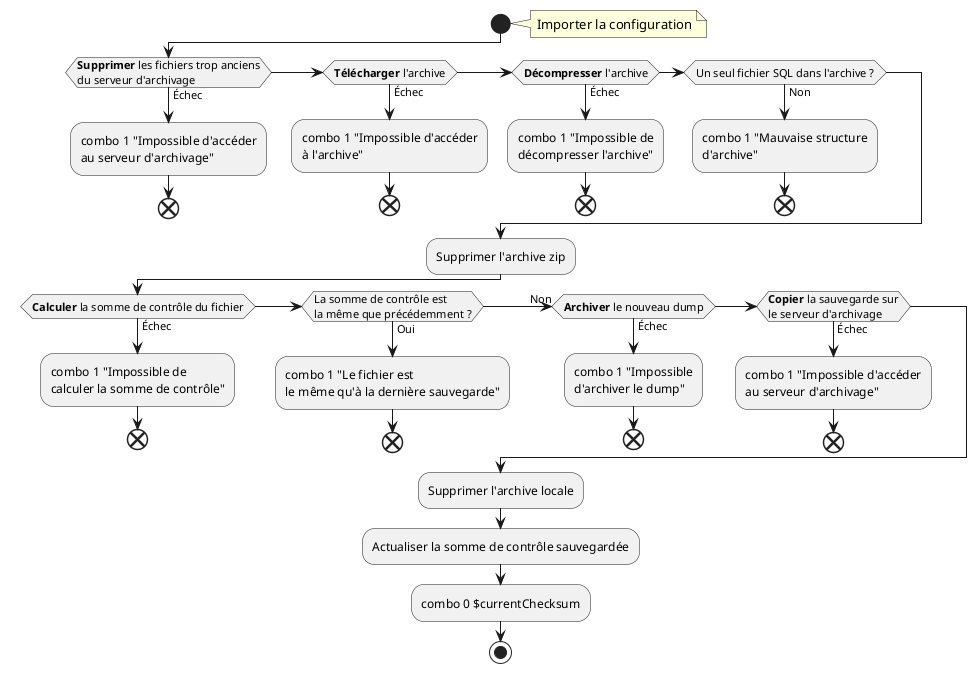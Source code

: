 @startuml

'!pragma useVerticalIf on
skinparam ConditionEndStyle hline

start
note right: Importer la configuration

if (**Supprimer** les fichiers trop anciens
du serveur d'archivage) then (Échec)
    :combo 1 "Impossible d'accéder
    au serveur d'archivage";
    end
elseif (**Télécharger** l'archive) then (Échec)
    :combo 1 "Impossible d'accéder
    à l'archive";
    end
elseif (**Décompresser** l'archive) then (Échec)
    :combo 1 "Impossible de
    décompresser l'archive";
    end
elseif (Un seul fichier SQL dans l'archive ?) then (Non)
    :combo 1 "Mauvaise structure
    d'archive";
    end
endif

:Supprimer l'archive zip;

if (**Calculer** la somme de contrôle du fichier) then (Échec)
    :combo 1 "Impossible de
    calculer la somme de contrôle";
    end
elseif (La somme de contrôle est
la même que précédemment ?) then (Oui)
    :combo 1 "Le fichier est
    le même qu'à la dernière sauvegarde";
    end
(Non) elseif (**Archiver** le nouveau dump) then (Échec)
    :combo 1 "Impossible
    d'archiver le dump";
    end
elseif (**Copier** la sauvegarde sur
le serveur d'archivage) then (Échec)
    :combo 1 "Impossible d'accéder
    au serveur d'archivage";
    end
endif

:Supprimer l'archive locale;
:Actualiser la somme de contrôle sauvegardée;
:combo 0 $currentChecksum;

stop

@enduml

